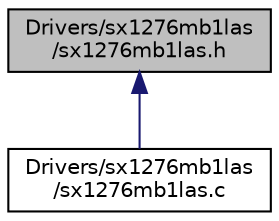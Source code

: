 digraph "Drivers/sx1276mb1las/sx1276mb1las.h"
{
  edge [fontname="Helvetica",fontsize="10",labelfontname="Helvetica",labelfontsize="10"];
  node [fontname="Helvetica",fontsize="10",shape=record];
  Node1 [label="Drivers/sx1276mb1las\l/sx1276mb1las.h",height=0.2,width=0.4,color="black", fillcolor="grey75", style="filled", fontcolor="black"];
  Node1 -> Node2 [dir="back",color="midnightblue",fontsize="10",style="solid"];
  Node2 [label="Drivers/sx1276mb1las\l/sx1276mb1las.c",height=0.2,width=0.4,color="black", fillcolor="white", style="filled",URL="$sx1276mb1las_8c.html"];
}

